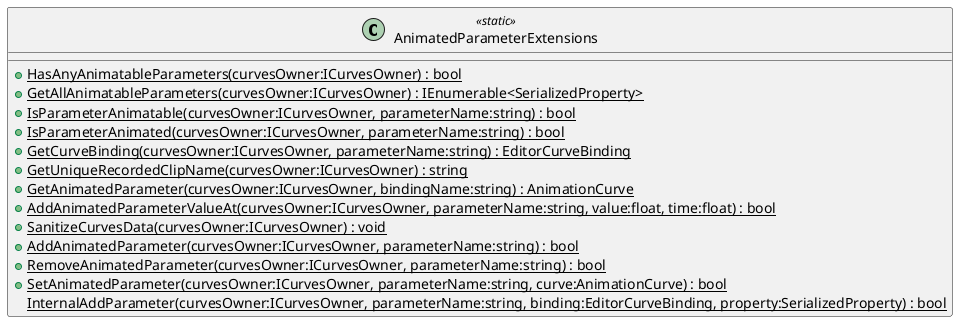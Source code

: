 @startuml
class AnimatedParameterExtensions <<static>> {
    + {static} HasAnyAnimatableParameters(curvesOwner:ICurvesOwner) : bool
    + {static} GetAllAnimatableParameters(curvesOwner:ICurvesOwner) : IEnumerable<SerializedProperty>
    + {static} IsParameterAnimatable(curvesOwner:ICurvesOwner, parameterName:string) : bool
    + {static} IsParameterAnimated(curvesOwner:ICurvesOwner, parameterName:string) : bool
    + {static} GetCurveBinding(curvesOwner:ICurvesOwner, parameterName:string) : EditorCurveBinding
    + {static} GetUniqueRecordedClipName(curvesOwner:ICurvesOwner) : string
    + {static} GetAnimatedParameter(curvesOwner:ICurvesOwner, bindingName:string) : AnimationCurve
    + {static} AddAnimatedParameterValueAt(curvesOwner:ICurvesOwner, parameterName:string, value:float, time:float) : bool
    + {static} SanitizeCurvesData(curvesOwner:ICurvesOwner) : void
    + {static} AddAnimatedParameter(curvesOwner:ICurvesOwner, parameterName:string) : bool
    + {static} RemoveAnimatedParameter(curvesOwner:ICurvesOwner, parameterName:string) : bool
    + {static} SetAnimatedParameter(curvesOwner:ICurvesOwner, parameterName:string, curve:AnimationCurve) : bool
    {static} InternalAddParameter(curvesOwner:ICurvesOwner, parameterName:string, binding:EditorCurveBinding, property:SerializedProperty) : bool
}
@enduml

